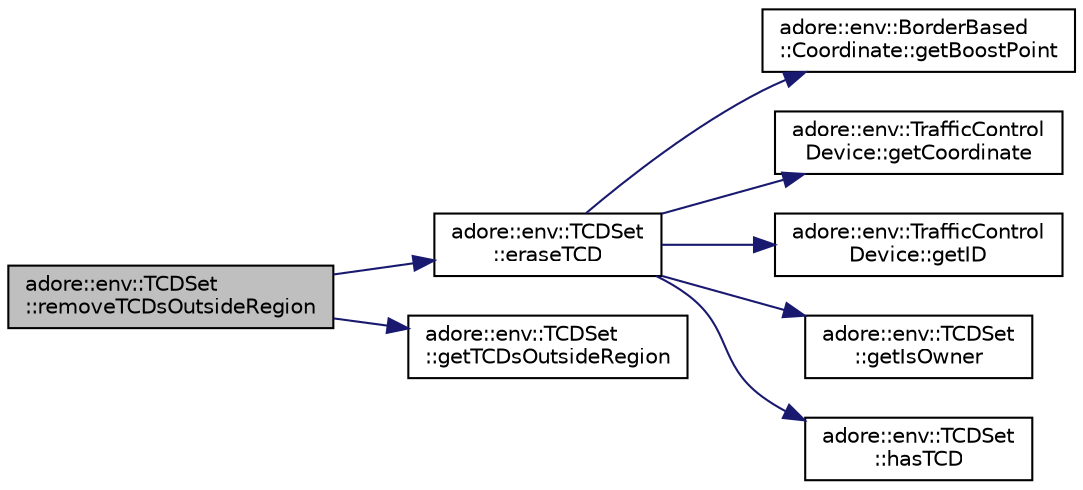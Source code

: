 digraph "adore::env::TCDSet::removeTCDsOutsideRegion"
{
 // LATEX_PDF_SIZE
  edge [fontname="Helvetica",fontsize="10",labelfontname="Helvetica",labelfontsize="10"];
  node [fontname="Helvetica",fontsize="10",shape=record];
  rankdir="LR";
  Node1 [label="adore::env::TCDSet\l::removeTCDsOutsideRegion",height=0.2,width=0.4,color="black", fillcolor="grey75", style="filled", fontcolor="black",tooltip=" "];
  Node1 -> Node2 [color="midnightblue",fontsize="10",style="solid",fontname="Helvetica"];
  Node2 [label="adore::env::TCDSet\l::eraseTCD",height=0.2,width=0.4,color="black", fillcolor="white", style="filled",URL="$classadore_1_1env_1_1TCDSet.html#a4b44f9509631ceb4cd1d16b53992e87e",tooltip=" "];
  Node2 -> Node3 [color="midnightblue",fontsize="10",style="solid",fontname="Helvetica"];
  Node3 [label="adore::env::BorderBased\l::Coordinate::getBoostPoint",height=0.2,width=0.4,color="black", fillcolor="white", style="filled",URL="$structadore_1_1env_1_1BorderBased_1_1Coordinate.html#abb34f84413225a9464afe389cb4f71a7",tooltip="Get a boost_point that has the same coordinates as the Coordinate object."];
  Node2 -> Node4 [color="midnightblue",fontsize="10",style="solid",fontname="Helvetica"];
  Node4 [label="adore::env::TrafficControl\lDevice::getCoordinate",height=0.2,width=0.4,color="black", fillcolor="white", style="filled",URL="$classadore_1_1env_1_1TrafficControlDevice.html#a2e949c29ffcba4db3934d05c296dc54f",tooltip=" "];
  Node2 -> Node5 [color="midnightblue",fontsize="10",style="solid",fontname="Helvetica"];
  Node5 [label="adore::env::TrafficControl\lDevice::getID",height=0.2,width=0.4,color="black", fillcolor="white", style="filled",URL="$classadore_1_1env_1_1TrafficControlDevice.html#a7d42a0120c4e1ba9dcc14a4713d39295",tooltip=" "];
  Node2 -> Node6 [color="midnightblue",fontsize="10",style="solid",fontname="Helvetica"];
  Node6 [label="adore::env::TCDSet\l::getIsOwner",height=0.2,width=0.4,color="black", fillcolor="white", style="filled",URL="$classadore_1_1env_1_1TCDSet.html#a34d09a723018ad65f5493141a3ed7470",tooltip=" "];
  Node2 -> Node7 [color="midnightblue",fontsize="10",style="solid",fontname="Helvetica"];
  Node7 [label="adore::env::TCDSet\l::hasTCD",height=0.2,width=0.4,color="black", fillcolor="white", style="filled",URL="$classadore_1_1env_1_1TCDSet.html#a68b2bf0aa897ed1f5b3058dec897a9c5",tooltip=" "];
  Node1 -> Node8 [color="midnightblue",fontsize="10",style="solid",fontname="Helvetica"];
  Node8 [label="adore::env::TCDSet\l::getTCDsOutsideRegion",height=0.2,width=0.4,color="black", fillcolor="white", style="filled",URL="$classadore_1_1env_1_1TCDSet.html#ae8b3312a9862557def1e65df10176d83",tooltip=" "];
}
